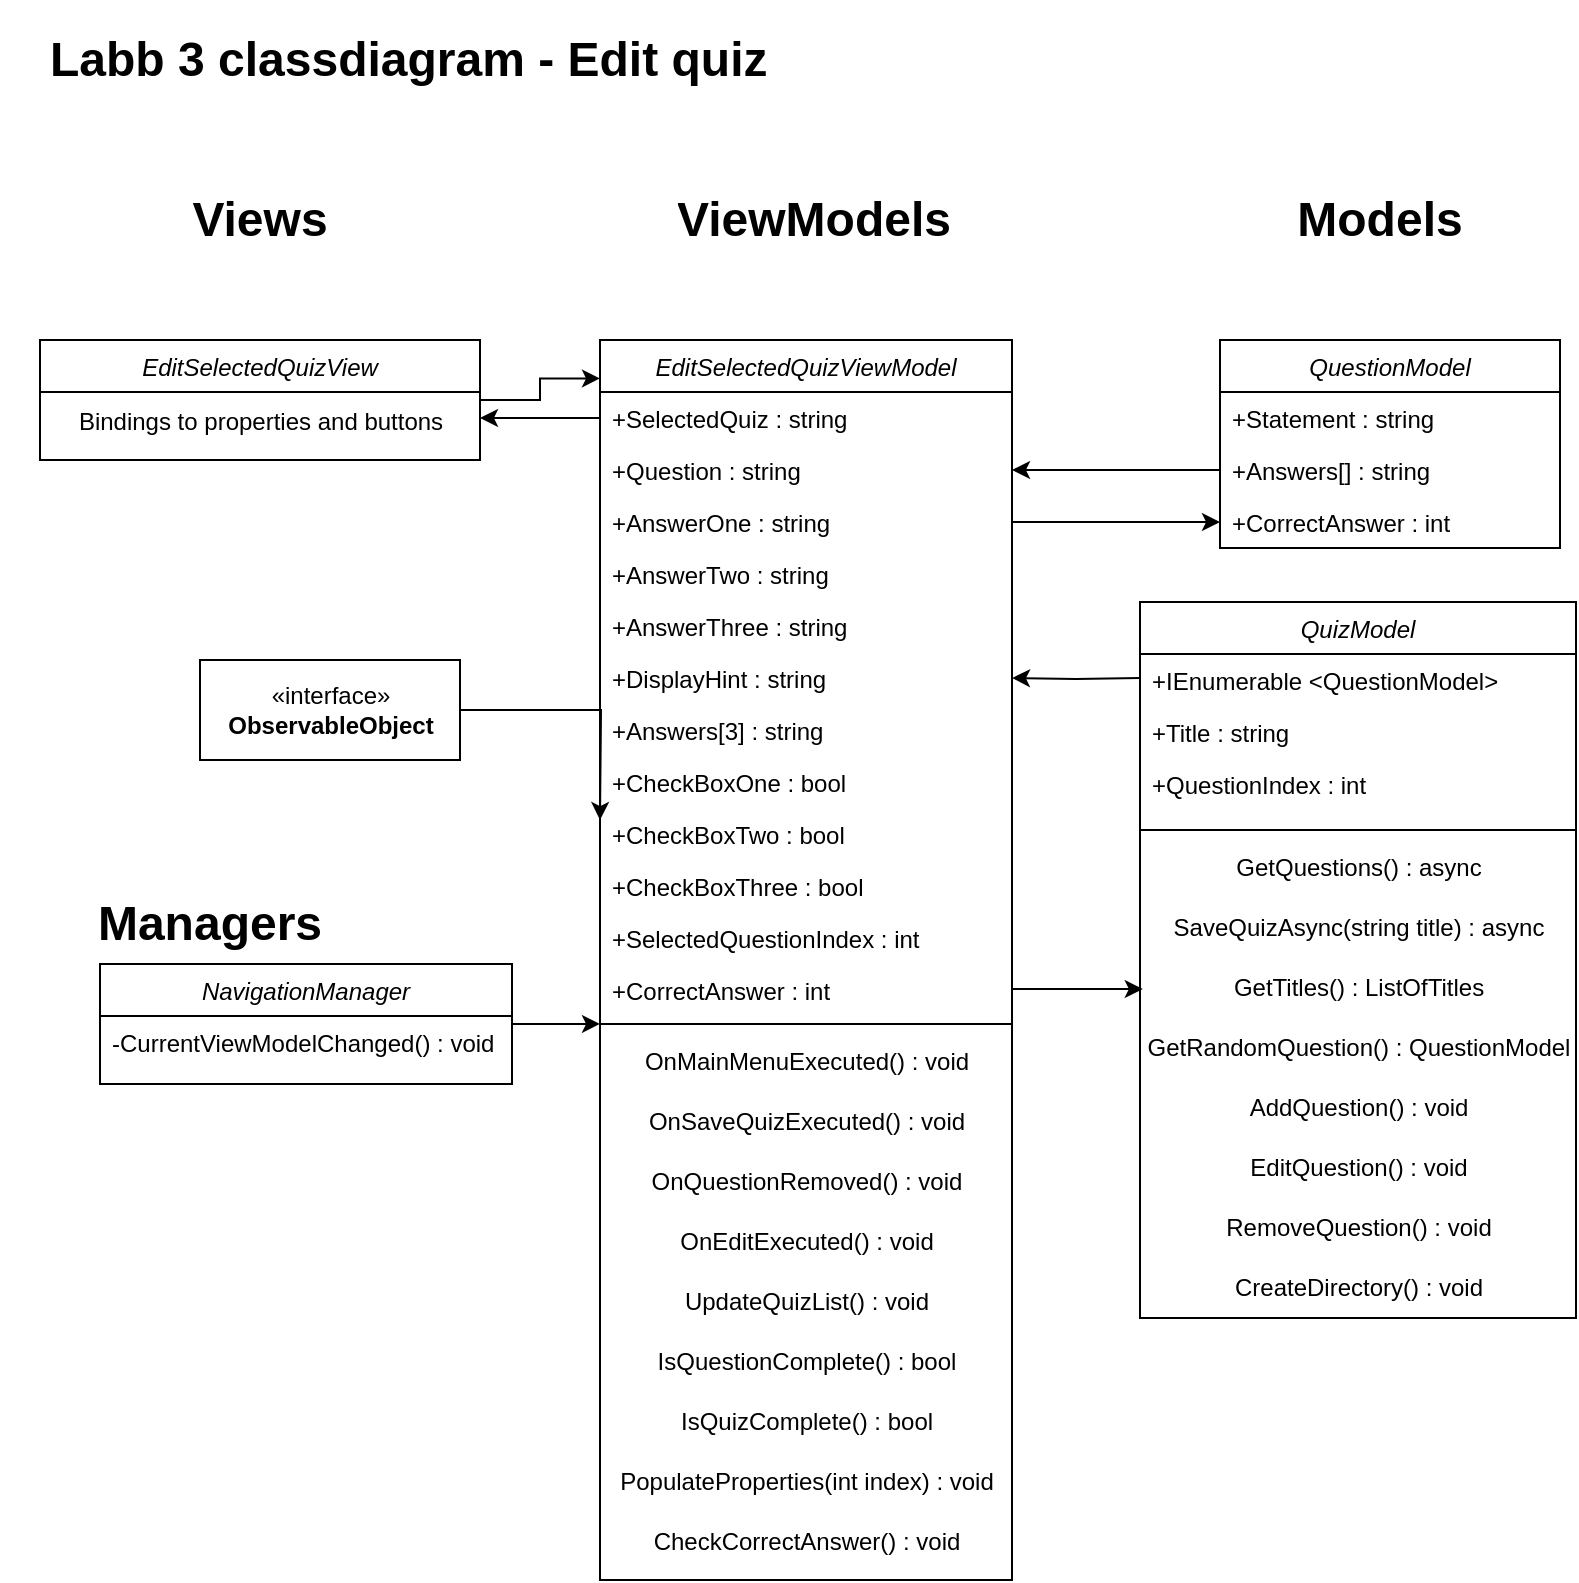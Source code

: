 <mxfile version="20.5.3" type="github">
  <diagram id="DhNW3ZDU5OMpHj-aAiog" name="Sida-1">
    <mxGraphModel dx="2249" dy="697" grid="1" gridSize="10" guides="1" tooltips="1" connect="1" arrows="1" fold="1" page="1" pageScale="1" pageWidth="827" pageHeight="1169" math="0" shadow="0">
      <root>
        <mxCell id="0" />
        <mxCell id="1" parent="0" />
        <mxCell id="OxlaOnjNK_rqQnQoQexc-1" value="QuestionModel" style="swimlane;fontStyle=2;align=center;verticalAlign=top;childLayout=stackLayout;horizontal=1;startSize=26;horizontalStack=0;resizeParent=1;resizeLast=0;collapsible=1;marginBottom=0;rounded=0;shadow=0;strokeWidth=1;" parent="1" vertex="1">
          <mxGeometry x="-210" y="190" width="170" height="104" as="geometry">
            <mxRectangle x="230" y="140" width="160" height="26" as="alternateBounds" />
          </mxGeometry>
        </mxCell>
        <mxCell id="OxlaOnjNK_rqQnQoQexc-2" value="+Statement : string" style="text;align=left;verticalAlign=top;spacingLeft=4;spacingRight=4;overflow=hidden;rotatable=0;points=[[0,0.5],[1,0.5]];portConstraint=eastwest;" parent="OxlaOnjNK_rqQnQoQexc-1" vertex="1">
          <mxGeometry y="26" width="170" height="26" as="geometry" />
        </mxCell>
        <mxCell id="OxlaOnjNK_rqQnQoQexc-3" value="+Answers[] : string" style="text;align=left;verticalAlign=top;spacingLeft=4;spacingRight=4;overflow=hidden;rotatable=0;points=[[0,0.5],[1,0.5]];portConstraint=eastwest;rounded=0;shadow=0;html=0;" parent="OxlaOnjNK_rqQnQoQexc-1" vertex="1">
          <mxGeometry y="52" width="170" height="26" as="geometry" />
        </mxCell>
        <mxCell id="OxlaOnjNK_rqQnQoQexc-4" value="+CorrectAnswer : int" style="text;align=left;verticalAlign=top;spacingLeft=4;spacingRight=4;overflow=hidden;rotatable=0;points=[[0,0.5],[1,0.5]];portConstraint=eastwest;rounded=0;shadow=0;html=0;" parent="OxlaOnjNK_rqQnQoQexc-1" vertex="1">
          <mxGeometry y="78" width="170" height="26" as="geometry" />
        </mxCell>
        <mxCell id="OxlaOnjNK_rqQnQoQexc-5" value="&lt;h1&gt;Labb 3 classdiagram - Edit quiz&lt;/h1&gt;" style="text;html=1;strokeColor=none;fillColor=none;spacing=5;spacingTop=-20;whiteSpace=wrap;overflow=hidden;rounded=0;" parent="1" vertex="1">
          <mxGeometry x="-800" y="30" width="650" height="50" as="geometry" />
        </mxCell>
        <mxCell id="OxlaOnjNK_rqQnQoQexc-6" value="&lt;h1&gt;Views&lt;/h1&gt;" style="text;html=1;strokeColor=none;fillColor=none;spacing=5;spacingTop=-20;whiteSpace=wrap;overflow=hidden;rounded=0;align=center;" parent="1" vertex="1">
          <mxGeometry x="-740" y="110" width="100" height="40" as="geometry" />
        </mxCell>
        <mxCell id="OxlaOnjNK_rqQnQoQexc-7" value="&lt;h1&gt;ViewModels&lt;/h1&gt;" style="text;html=1;strokeColor=none;fillColor=none;spacing=5;spacingTop=-20;whiteSpace=wrap;overflow=hidden;rounded=0;align=center;" parent="1" vertex="1">
          <mxGeometry x="-518" y="110" width="210" height="40" as="geometry" />
        </mxCell>
        <mxCell id="OxlaOnjNK_rqQnQoQexc-8" value="&lt;h1&gt;Models&lt;/h1&gt;" style="text;html=1;strokeColor=none;fillColor=none;spacing=5;spacingTop=-20;whiteSpace=wrap;overflow=hidden;rounded=0;align=center;" parent="1" vertex="1">
          <mxGeometry x="-180" y="110" width="100" height="40" as="geometry" />
        </mxCell>
        <mxCell id="OxlaOnjNK_rqQnQoQexc-22" value="EditSelectedQuizViewModel" style="swimlane;fontStyle=2;align=center;verticalAlign=top;childLayout=stackLayout;horizontal=1;startSize=26;horizontalStack=0;resizeParent=1;resizeLast=0;collapsible=1;marginBottom=0;rounded=0;shadow=0;strokeWidth=1;" parent="1" vertex="1">
          <mxGeometry x="-520" y="190" width="206" height="620" as="geometry">
            <mxRectangle x="230" y="140" width="160" height="26" as="alternateBounds" />
          </mxGeometry>
        </mxCell>
        <mxCell id="OxlaOnjNK_rqQnQoQexc-23" value="+SelectedQuiz : string" style="text;align=left;verticalAlign=top;spacingLeft=4;spacingRight=4;overflow=hidden;rotatable=0;points=[[0,0.5],[1,0.5]];portConstraint=eastwest;" parent="OxlaOnjNK_rqQnQoQexc-22" vertex="1">
          <mxGeometry y="26" width="206" height="26" as="geometry" />
        </mxCell>
        <mxCell id="OxlaOnjNK_rqQnQoQexc-24" value="+Question : string" style="text;align=left;verticalAlign=top;spacingLeft=4;spacingRight=4;overflow=hidden;rotatable=0;points=[[0,0.5],[1,0.5]];portConstraint=eastwest;rounded=0;shadow=0;html=0;" parent="OxlaOnjNK_rqQnQoQexc-22" vertex="1">
          <mxGeometry y="52" width="206" height="26" as="geometry" />
        </mxCell>
        <mxCell id="OxlaOnjNK_rqQnQoQexc-25" value="+AnswerOne : string" style="text;align=left;verticalAlign=top;spacingLeft=4;spacingRight=4;overflow=hidden;rotatable=0;points=[[0,0.5],[1,0.5]];portConstraint=eastwest;rounded=0;shadow=0;html=0;" parent="OxlaOnjNK_rqQnQoQexc-22" vertex="1">
          <mxGeometry y="78" width="206" height="26" as="geometry" />
        </mxCell>
        <mxCell id="OxlaOnjNK_rqQnQoQexc-26" value="+AnswerTwo : string" style="text;align=left;verticalAlign=top;spacingLeft=4;spacingRight=4;overflow=hidden;rotatable=0;points=[[0,0.5],[1,0.5]];portConstraint=eastwest;rounded=0;shadow=0;html=0;" parent="OxlaOnjNK_rqQnQoQexc-22" vertex="1">
          <mxGeometry y="104" width="206" height="26" as="geometry" />
        </mxCell>
        <mxCell id="OxlaOnjNK_rqQnQoQexc-27" value="+AnswerThree : string" style="text;align=left;verticalAlign=top;spacingLeft=4;spacingRight=4;overflow=hidden;rotatable=0;points=[[0,0.5],[1,0.5]];portConstraint=eastwest;rounded=0;shadow=0;html=0;" parent="OxlaOnjNK_rqQnQoQexc-22" vertex="1">
          <mxGeometry y="130" width="206" height="26" as="geometry" />
        </mxCell>
        <mxCell id="OxlaOnjNK_rqQnQoQexc-32" value="+DisplayHint : string" style="text;align=left;verticalAlign=top;spacingLeft=4;spacingRight=4;overflow=hidden;rotatable=0;points=[[0,0.5],[1,0.5]];portConstraint=eastwest;rounded=0;shadow=0;html=0;" parent="OxlaOnjNK_rqQnQoQexc-22" vertex="1">
          <mxGeometry y="156" width="206" height="26" as="geometry" />
        </mxCell>
        <mxCell id="OxlaOnjNK_rqQnQoQexc-39" value="+Answers[3] : string" style="text;align=left;verticalAlign=top;spacingLeft=4;spacingRight=4;overflow=hidden;rotatable=0;points=[[0,0.5],[1,0.5]];portConstraint=eastwest;rounded=0;shadow=0;html=0;" parent="OxlaOnjNK_rqQnQoQexc-22" vertex="1">
          <mxGeometry y="182" width="206" height="26" as="geometry" />
        </mxCell>
        <mxCell id="OxlaOnjNK_rqQnQoQexc-28" value="+CheckBoxOne : bool" style="text;align=left;verticalAlign=top;spacingLeft=4;spacingRight=4;overflow=hidden;rotatable=0;points=[[0,0.5],[1,0.5]];portConstraint=eastwest;rounded=0;shadow=0;html=0;" parent="OxlaOnjNK_rqQnQoQexc-22" vertex="1">
          <mxGeometry y="208" width="206" height="26" as="geometry" />
        </mxCell>
        <mxCell id="OxlaOnjNK_rqQnQoQexc-29" value="+CheckBoxTwo : bool" style="text;align=left;verticalAlign=top;spacingLeft=4;spacingRight=4;overflow=hidden;rotatable=0;points=[[0,0.5],[1,0.5]];portConstraint=eastwest;rounded=0;shadow=0;html=0;" parent="OxlaOnjNK_rqQnQoQexc-22" vertex="1">
          <mxGeometry y="234" width="206" height="26" as="geometry" />
        </mxCell>
        <mxCell id="OxlaOnjNK_rqQnQoQexc-30" value="+CheckBoxThree : bool" style="text;align=left;verticalAlign=top;spacingLeft=4;spacingRight=4;overflow=hidden;rotatable=0;points=[[0,0.5],[1,0.5]];portConstraint=eastwest;rounded=0;shadow=0;html=0;" parent="OxlaOnjNK_rqQnQoQexc-22" vertex="1">
          <mxGeometry y="260" width="206" height="26" as="geometry" />
        </mxCell>
        <mxCell id="OxlaOnjNK_rqQnQoQexc-37" value="+SelectedQuestionIndex : int" style="text;align=left;verticalAlign=top;spacingLeft=4;spacingRight=4;overflow=hidden;rotatable=0;points=[[0,0.5],[1,0.5]];portConstraint=eastwest;rounded=0;shadow=0;html=0;" parent="OxlaOnjNK_rqQnQoQexc-22" vertex="1">
          <mxGeometry y="286" width="206" height="26" as="geometry" />
        </mxCell>
        <mxCell id="OxlaOnjNK_rqQnQoQexc-33" value="+CorrectAnswer : int" style="text;align=left;verticalAlign=top;spacingLeft=4;spacingRight=4;overflow=hidden;rotatable=0;points=[[0,0.5],[1,0.5]];portConstraint=eastwest;rounded=0;shadow=0;html=0;" parent="OxlaOnjNK_rqQnQoQexc-22" vertex="1">
          <mxGeometry y="312" width="206" height="26" as="geometry" />
        </mxCell>
        <mxCell id="OxlaOnjNK_rqQnQoQexc-40" value="" style="line;strokeWidth=1;fillColor=none;align=left;verticalAlign=middle;spacingTop=-1;spacingLeft=3;spacingRight=3;rotatable=0;labelPosition=right;points=[];portConstraint=eastwest;strokeColor=inherit;" parent="OxlaOnjNK_rqQnQoQexc-22" vertex="1">
          <mxGeometry y="338" width="206" height="8" as="geometry" />
        </mxCell>
        <mxCell id="OxlaOnjNK_rqQnQoQexc-41" value="OnMainMenuExecuted()&amp;nbsp;: void" style="text;html=1;align=center;verticalAlign=middle;resizable=0;points=[];autosize=1;strokeColor=none;fillColor=none;" parent="OxlaOnjNK_rqQnQoQexc-22" vertex="1">
          <mxGeometry y="346" width="206" height="30" as="geometry" />
        </mxCell>
        <mxCell id="OxlaOnjNK_rqQnQoQexc-42" value="OnSaveQuizExecuted()&amp;nbsp;: void" style="text;html=1;align=center;verticalAlign=middle;resizable=0;points=[];autosize=1;strokeColor=none;fillColor=none;" parent="OxlaOnjNK_rqQnQoQexc-22" vertex="1">
          <mxGeometry y="376" width="206" height="30" as="geometry" />
        </mxCell>
        <mxCell id="OxlaOnjNK_rqQnQoQexc-43" value="OnQuestionRemoved()&amp;nbsp;: void" style="text;html=1;align=center;verticalAlign=middle;resizable=0;points=[];autosize=1;strokeColor=none;fillColor=none;" parent="OxlaOnjNK_rqQnQoQexc-22" vertex="1">
          <mxGeometry y="406" width="206" height="30" as="geometry" />
        </mxCell>
        <mxCell id="OxlaOnjNK_rqQnQoQexc-44" value="OnEditExecuted()&amp;nbsp;: void" style="text;html=1;align=center;verticalAlign=middle;resizable=0;points=[];autosize=1;strokeColor=none;fillColor=none;" parent="OxlaOnjNK_rqQnQoQexc-22" vertex="1">
          <mxGeometry y="436" width="206" height="30" as="geometry" />
        </mxCell>
        <mxCell id="OxlaOnjNK_rqQnQoQexc-45" value="UpdateQuizList()&amp;nbsp;: void" style="text;html=1;align=center;verticalAlign=middle;resizable=0;points=[];autosize=1;strokeColor=none;fillColor=none;" parent="OxlaOnjNK_rqQnQoQexc-22" vertex="1">
          <mxGeometry y="466" width="206" height="30" as="geometry" />
        </mxCell>
        <mxCell id="OxlaOnjNK_rqQnQoQexc-46" value="IsQuestionComplete()&amp;nbsp;: bool" style="text;html=1;align=center;verticalAlign=middle;resizable=0;points=[];autosize=1;strokeColor=none;fillColor=none;" parent="OxlaOnjNK_rqQnQoQexc-22" vertex="1">
          <mxGeometry y="496" width="206" height="30" as="geometry" />
        </mxCell>
        <mxCell id="OxlaOnjNK_rqQnQoQexc-54" value="IsQuizComplete()&amp;nbsp;: bool" style="text;html=1;align=center;verticalAlign=middle;resizable=0;points=[];autosize=1;strokeColor=none;fillColor=none;" parent="OxlaOnjNK_rqQnQoQexc-22" vertex="1">
          <mxGeometry y="526" width="206" height="30" as="geometry" />
        </mxCell>
        <mxCell id="OxlaOnjNK_rqQnQoQexc-55" value="PopulateProperties(int index) : void" style="text;html=1;align=center;verticalAlign=middle;resizable=0;points=[];autosize=1;strokeColor=none;fillColor=none;" parent="OxlaOnjNK_rqQnQoQexc-22" vertex="1">
          <mxGeometry y="556" width="206" height="30" as="geometry" />
        </mxCell>
        <mxCell id="OxlaOnjNK_rqQnQoQexc-56" value="CheckCorrectAnswer() : void" style="text;html=1;align=center;verticalAlign=middle;resizable=0;points=[];autosize=1;strokeColor=none;fillColor=none;" parent="OxlaOnjNK_rqQnQoQexc-22" vertex="1">
          <mxGeometry y="586" width="206" height="30" as="geometry" />
        </mxCell>
        <mxCell id="OxlaOnjNK_rqQnQoQexc-47" style="edgeStyle=orthogonalEdgeStyle;rounded=0;orthogonalLoop=1;jettySize=auto;html=1;entryX=0;entryY=0.5;entryDx=0;entryDy=0;" parent="1" source="OxlaOnjNK_rqQnQoQexc-25" target="OxlaOnjNK_rqQnQoQexc-4" edge="1">
          <mxGeometry relative="1" as="geometry" />
        </mxCell>
        <mxCell id="JHbhy_Ddrz4GsMg_cKuR-1" style="edgeStyle=orthogonalEdgeStyle;rounded=0;orthogonalLoop=1;jettySize=auto;html=1;entryX=0;entryY=0.031;entryDx=0;entryDy=0;entryPerimeter=0;" edge="1" parent="1" source="OxlaOnjNK_rqQnQoQexc-48" target="OxlaOnjNK_rqQnQoQexc-22">
          <mxGeometry relative="1" as="geometry" />
        </mxCell>
        <mxCell id="OxlaOnjNK_rqQnQoQexc-48" value="EditSelectedQuizView" style="swimlane;fontStyle=2;align=center;verticalAlign=top;childLayout=stackLayout;horizontal=1;startSize=26;horizontalStack=0;resizeParent=1;resizeLast=0;collapsible=1;marginBottom=0;rounded=0;shadow=0;strokeWidth=1;" parent="1" vertex="1">
          <mxGeometry x="-800" y="190" width="220" height="60" as="geometry">
            <mxRectangle x="230" y="140" width="160" height="26" as="alternateBounds" />
          </mxGeometry>
        </mxCell>
        <mxCell id="OxlaOnjNK_rqQnQoQexc-49" value="Bindings to properties and buttons" style="text;html=1;align=center;verticalAlign=middle;resizable=0;points=[];autosize=1;strokeColor=none;fillColor=none;" parent="OxlaOnjNK_rqQnQoQexc-48" vertex="1">
          <mxGeometry y="26" width="220" height="30" as="geometry" />
        </mxCell>
        <mxCell id="OxlaOnjNK_rqQnQoQexc-50" style="edgeStyle=orthogonalEdgeStyle;rounded=0;orthogonalLoop=1;jettySize=auto;html=1;entryX=1;entryY=0.5;entryDx=0;entryDy=0;" parent="1" source="OxlaOnjNK_rqQnQoQexc-23" edge="1">
          <mxGeometry relative="1" as="geometry">
            <mxPoint x="-580" y="229" as="targetPoint" />
          </mxGeometry>
        </mxCell>
        <mxCell id="OxlaOnjNK_rqQnQoQexc-52" style="edgeStyle=orthogonalEdgeStyle;rounded=0;orthogonalLoop=1;jettySize=auto;html=1;" parent="1" source="OxlaOnjNK_rqQnQoQexc-3" target="OxlaOnjNK_rqQnQoQexc-24" edge="1">
          <mxGeometry relative="1" as="geometry">
            <mxPoint x="-310" y="255.0" as="targetPoint" />
          </mxGeometry>
        </mxCell>
        <mxCell id="OxlaOnjNK_rqQnQoQexc-57" style="edgeStyle=orthogonalEdgeStyle;rounded=0;orthogonalLoop=1;jettySize=auto;html=1;entryX=1;entryY=0.5;entryDx=0;entryDy=0;" parent="1" target="OxlaOnjNK_rqQnQoQexc-32" edge="1">
          <mxGeometry relative="1" as="geometry">
            <mxPoint x="-250" y="359" as="sourcePoint" />
          </mxGeometry>
        </mxCell>
        <mxCell id="OxlaOnjNK_rqQnQoQexc-58" style="edgeStyle=orthogonalEdgeStyle;rounded=0;orthogonalLoop=1;jettySize=auto;html=1;entryX=0.007;entryY=0.55;entryDx=0;entryDy=0;entryPerimeter=0;" parent="1" source="OxlaOnjNK_rqQnQoQexc-33" edge="1">
          <mxGeometry relative="1" as="geometry">
            <mxPoint x="-248.6" y="514.5" as="targetPoint" />
          </mxGeometry>
        </mxCell>
        <mxCell id="kkEt5bjDDeSYpzwVzJ5j-1" value="QuizModel" style="swimlane;fontStyle=2;align=center;verticalAlign=top;childLayout=stackLayout;horizontal=1;startSize=26;horizontalStack=0;resizeParent=1;resizeLast=0;collapsible=1;marginBottom=0;rounded=0;shadow=0;strokeWidth=1;" parent="1" vertex="1">
          <mxGeometry x="-250" y="321" width="218" height="358" as="geometry">
            <mxRectangle x="230" y="140" width="160" height="26" as="alternateBounds" />
          </mxGeometry>
        </mxCell>
        <mxCell id="kkEt5bjDDeSYpzwVzJ5j-2" value="+IEnumerable &lt;QuestionModel&gt;" style="text;align=left;verticalAlign=top;spacingLeft=4;spacingRight=4;overflow=hidden;rotatable=0;points=[[0,0.5],[1,0.5]];portConstraint=eastwest;" parent="kkEt5bjDDeSYpzwVzJ5j-1" vertex="1">
          <mxGeometry y="26" width="218" height="26" as="geometry" />
        </mxCell>
        <mxCell id="kkEt5bjDDeSYpzwVzJ5j-3" value="+Title : string" style="text;align=left;verticalAlign=top;spacingLeft=4;spacingRight=4;overflow=hidden;rotatable=0;points=[[0,0.5],[1,0.5]];portConstraint=eastwest;rounded=0;shadow=0;html=0;" parent="kkEt5bjDDeSYpzwVzJ5j-1" vertex="1">
          <mxGeometry y="52" width="218" height="26" as="geometry" />
        </mxCell>
        <mxCell id="kkEt5bjDDeSYpzwVzJ5j-4" value="+QuestionIndex : int" style="text;align=left;verticalAlign=top;spacingLeft=4;spacingRight=4;overflow=hidden;rotatable=0;points=[[0,0.5],[1,0.5]];portConstraint=eastwest;rounded=0;shadow=0;html=0;" parent="kkEt5bjDDeSYpzwVzJ5j-1" vertex="1">
          <mxGeometry y="78" width="218" height="32" as="geometry" />
        </mxCell>
        <mxCell id="kkEt5bjDDeSYpzwVzJ5j-5" value="" style="line;strokeWidth=1;fillColor=none;align=left;verticalAlign=middle;spacingTop=-1;spacingLeft=3;spacingRight=3;rotatable=0;labelPosition=right;points=[];portConstraint=eastwest;strokeColor=inherit;" parent="kkEt5bjDDeSYpzwVzJ5j-1" vertex="1">
          <mxGeometry y="110" width="218" height="8" as="geometry" />
        </mxCell>
        <mxCell id="kkEt5bjDDeSYpzwVzJ5j-6" value="GetQuestions() : async" style="text;html=1;align=center;verticalAlign=middle;resizable=0;points=[];autosize=1;strokeColor=none;fillColor=none;" parent="kkEt5bjDDeSYpzwVzJ5j-1" vertex="1">
          <mxGeometry y="118" width="218" height="30" as="geometry" />
        </mxCell>
        <mxCell id="kkEt5bjDDeSYpzwVzJ5j-7" value="SaveQuizAsync(string title) : async" style="text;html=1;align=center;verticalAlign=middle;resizable=0;points=[];autosize=1;strokeColor=none;fillColor=none;" parent="kkEt5bjDDeSYpzwVzJ5j-1" vertex="1">
          <mxGeometry y="148" width="218" height="30" as="geometry" />
        </mxCell>
        <mxCell id="kkEt5bjDDeSYpzwVzJ5j-8" value="GetTitles() : ListOfTitles" style="text;html=1;align=center;verticalAlign=middle;resizable=0;points=[];autosize=1;strokeColor=none;fillColor=none;" parent="kkEt5bjDDeSYpzwVzJ5j-1" vertex="1">
          <mxGeometry y="178" width="218" height="30" as="geometry" />
        </mxCell>
        <mxCell id="kkEt5bjDDeSYpzwVzJ5j-9" value="GetRandomQuestion() : QuestionModel" style="text;html=1;align=center;verticalAlign=middle;resizable=0;points=[];autosize=1;strokeColor=none;fillColor=none;" parent="kkEt5bjDDeSYpzwVzJ5j-1" vertex="1">
          <mxGeometry y="208" width="218" height="30" as="geometry" />
        </mxCell>
        <mxCell id="kkEt5bjDDeSYpzwVzJ5j-10" value="AddQuestion() : void" style="text;html=1;align=center;verticalAlign=middle;resizable=0;points=[];autosize=1;strokeColor=none;fillColor=none;" parent="kkEt5bjDDeSYpzwVzJ5j-1" vertex="1">
          <mxGeometry y="238" width="218" height="30" as="geometry" />
        </mxCell>
        <mxCell id="kkEt5bjDDeSYpzwVzJ5j-11" value="EditQuestion()&amp;nbsp;: void" style="text;html=1;align=center;verticalAlign=middle;resizable=0;points=[];autosize=1;strokeColor=none;fillColor=none;" parent="kkEt5bjDDeSYpzwVzJ5j-1" vertex="1">
          <mxGeometry y="268" width="218" height="30" as="geometry" />
        </mxCell>
        <mxCell id="kkEt5bjDDeSYpzwVzJ5j-12" value="RemoveQuestion()&amp;nbsp;: void" style="text;html=1;align=center;verticalAlign=middle;resizable=0;points=[];autosize=1;strokeColor=none;fillColor=none;" parent="kkEt5bjDDeSYpzwVzJ5j-1" vertex="1">
          <mxGeometry y="298" width="218" height="30" as="geometry" />
        </mxCell>
        <mxCell id="kkEt5bjDDeSYpzwVzJ5j-13" value="CreateDirectory()&amp;nbsp;: void" style="text;html=1;align=center;verticalAlign=middle;resizable=0;points=[];autosize=1;strokeColor=none;fillColor=none;" parent="kkEt5bjDDeSYpzwVzJ5j-1" vertex="1">
          <mxGeometry y="328" width="218" height="30" as="geometry" />
        </mxCell>
        <mxCell id="JHbhy_Ddrz4GsMg_cKuR-2" style="edgeStyle=orthogonalEdgeStyle;rounded=0;orthogonalLoop=1;jettySize=auto;html=1;entryX=0;entryY=0.231;entryDx=0;entryDy=0;entryPerimeter=0;" edge="1" parent="1" source="JHbhy_Ddrz4GsMg_cKuR-3">
          <mxGeometry relative="1" as="geometry">
            <mxPoint x="-520" y="430.006" as="targetPoint" />
          </mxGeometry>
        </mxCell>
        <mxCell id="JHbhy_Ddrz4GsMg_cKuR-3" value="«interface»&lt;br&gt;&lt;b&gt;ObservableObject&lt;/b&gt;" style="html=1;" vertex="1" parent="1">
          <mxGeometry x="-720" y="350" width="130" height="50" as="geometry" />
        </mxCell>
        <mxCell id="JHbhy_Ddrz4GsMg_cKuR-4" value="&lt;h1&gt;Managers&lt;/h1&gt;" style="text;html=1;strokeColor=none;fillColor=none;spacing=5;spacingTop=-20;whiteSpace=wrap;overflow=hidden;rounded=0;align=center;" vertex="1" parent="1">
          <mxGeometry x="-820" y="462" width="210" height="40" as="geometry" />
        </mxCell>
        <mxCell id="JHbhy_Ddrz4GsMg_cKuR-5" style="edgeStyle=orthogonalEdgeStyle;rounded=0;orthogonalLoop=1;jettySize=auto;html=1;entryX=0;entryY=0.733;entryDx=0;entryDy=0;entryPerimeter=0;" edge="1" parent="1" source="JHbhy_Ddrz4GsMg_cKuR-6">
          <mxGeometry relative="1" as="geometry">
            <mxPoint x="-520" y="531.99" as="targetPoint" />
          </mxGeometry>
        </mxCell>
        <mxCell id="JHbhy_Ddrz4GsMg_cKuR-6" value="NavigationManager" style="swimlane;fontStyle=2;align=center;verticalAlign=top;childLayout=stackLayout;horizontal=1;startSize=26;horizontalStack=0;resizeParent=1;resizeLast=0;collapsible=1;marginBottom=0;rounded=0;shadow=0;strokeWidth=1;" vertex="1" parent="1">
          <mxGeometry x="-770" y="502" width="206" height="60" as="geometry">
            <mxRectangle x="230" y="140" width="160" height="26" as="alternateBounds" />
          </mxGeometry>
        </mxCell>
        <mxCell id="JHbhy_Ddrz4GsMg_cKuR-7" value="-CurrentViewModelChanged() : void" style="text;align=left;verticalAlign=top;spacingLeft=4;spacingRight=4;overflow=hidden;rotatable=0;points=[[0,0.5],[1,0.5]];portConstraint=eastwest;" vertex="1" parent="JHbhy_Ddrz4GsMg_cKuR-6">
          <mxGeometry y="26" width="206" height="26" as="geometry" />
        </mxCell>
      </root>
    </mxGraphModel>
  </diagram>
</mxfile>
